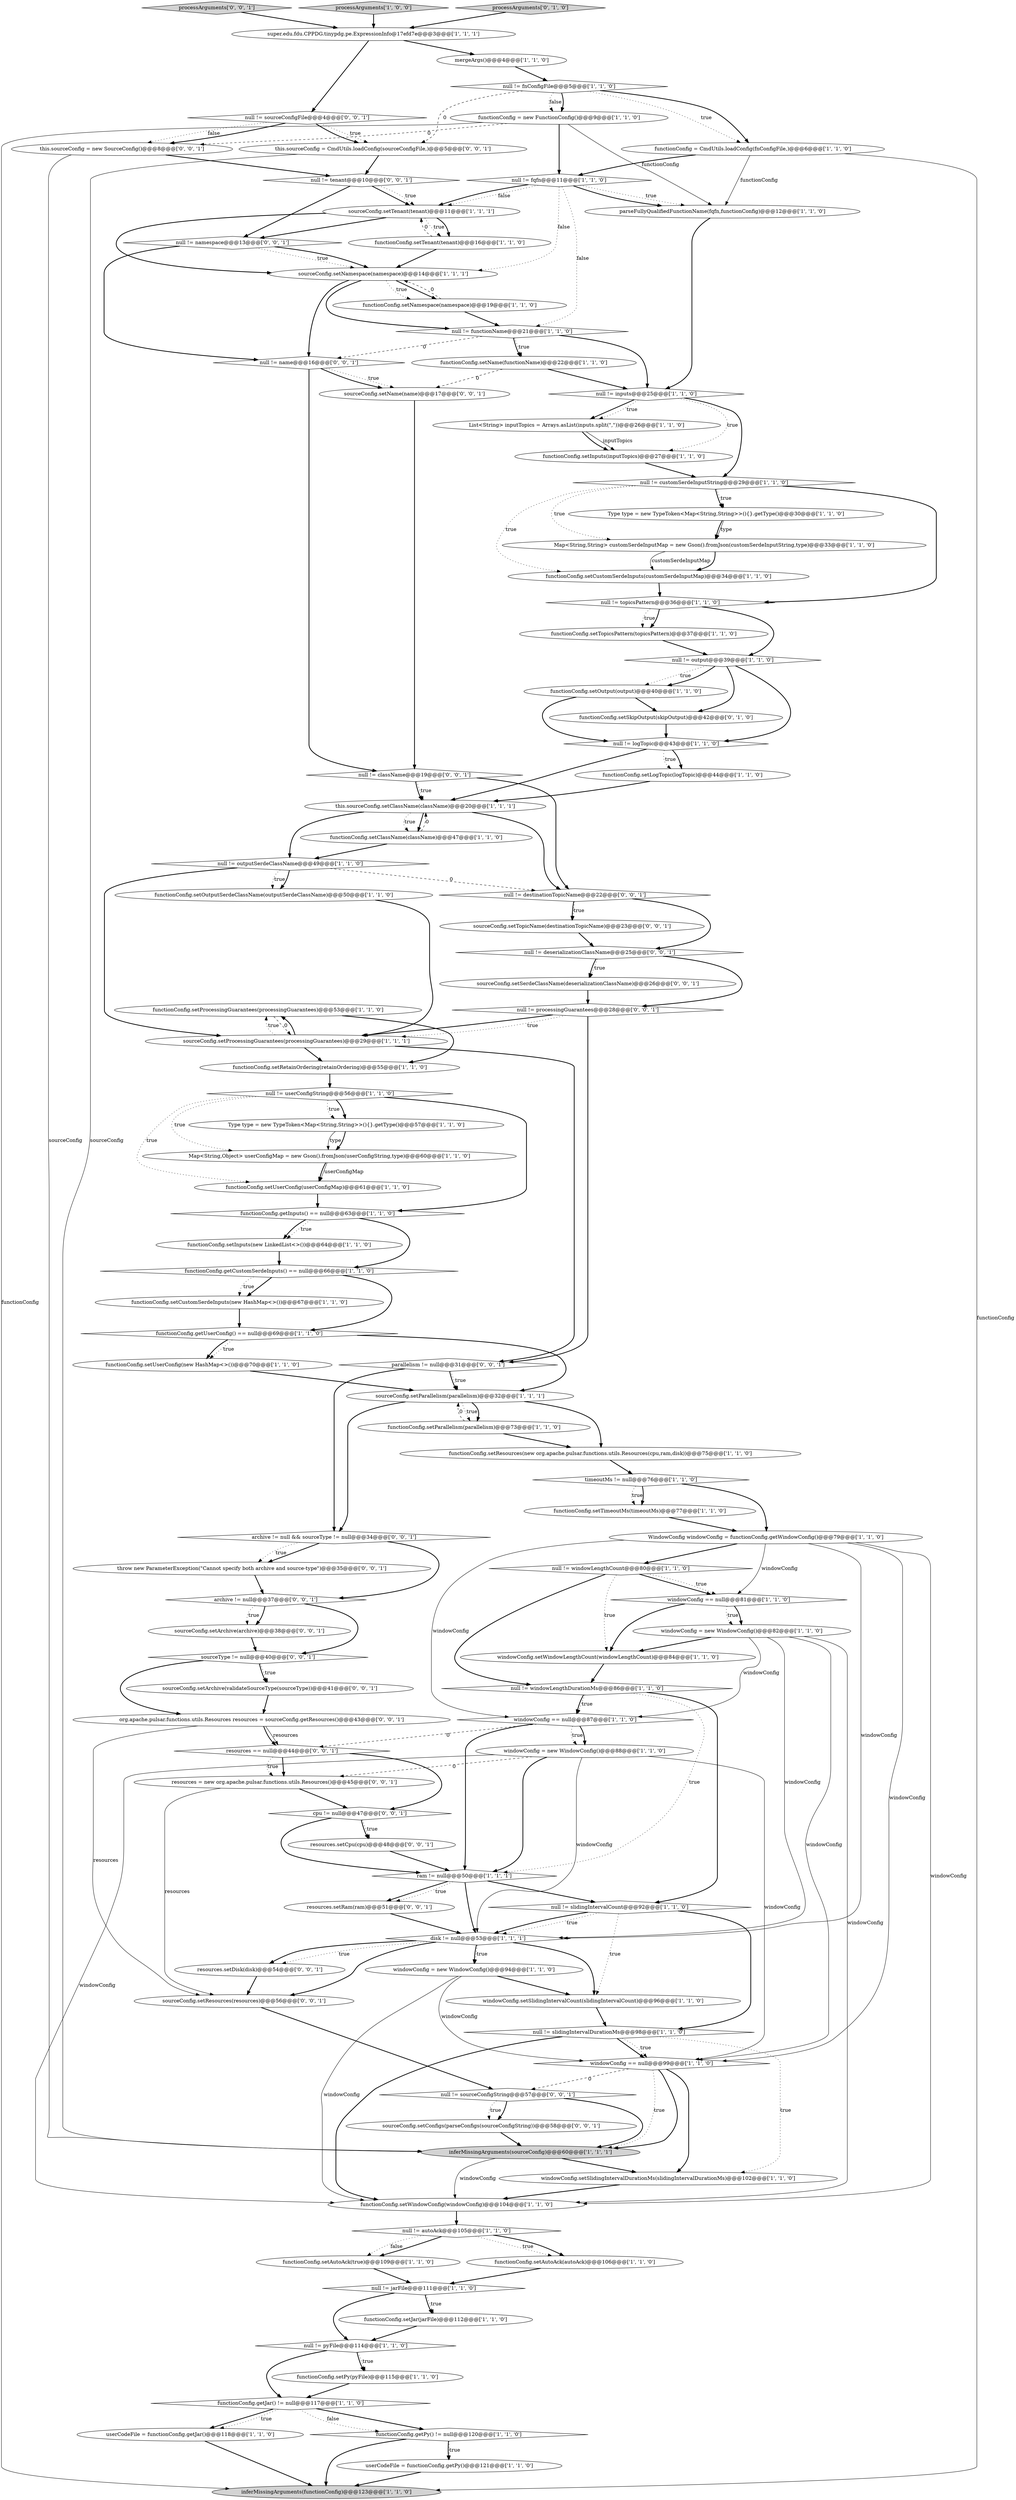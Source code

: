 digraph {
31 [style = filled, label = "inferMissingArguments(functionConfig)@@@123@@@['1', '1', '0']", fillcolor = lightgray, shape = ellipse image = "AAA0AAABBB1BBB"];
78 [style = filled, label = "null != windowLengthCount@@@80@@@['1', '1', '0']", fillcolor = white, shape = diamond image = "AAA0AAABBB1BBB"];
63 [style = filled, label = "windowConfig.setWindowLengthCount(windowLengthCount)@@@84@@@['1', '1', '0']", fillcolor = white, shape = ellipse image = "AAA0AAABBB1BBB"];
42 [style = filled, label = "null != functionName@@@21@@@['1', '1', '0']", fillcolor = white, shape = diamond image = "AAA0AAABBB1BBB"];
66 [style = filled, label = "super.edu.fdu.CPPDG.tinypdg.pe.ExpressionInfo@17efd7e@@@3@@@['1', '1', '1']", fillcolor = white, shape = ellipse image = "AAA0AAABBB1BBB"];
28 [style = filled, label = "parseFullyQualifiedFunctionName(fqfn,functionConfig)@@@12@@@['1', '1', '0']", fillcolor = white, shape = ellipse image = "AAA0AAABBB1BBB"];
26 [style = filled, label = "functionConfig.getCustomSerdeInputs() == null@@@66@@@['1', '1', '0']", fillcolor = white, shape = diamond image = "AAA0AAABBB1BBB"];
90 [style = filled, label = "resources.setCpu(cpu)@@@48@@@['0', '0', '1']", fillcolor = white, shape = ellipse image = "AAA0AAABBB3BBB"];
102 [style = filled, label = "sourceConfig.setName(name)@@@17@@@['0', '0', '1']", fillcolor = white, shape = ellipse image = "AAA0AAABBB3BBB"];
94 [style = filled, label = "null != sourceConfigFile@@@4@@@['0', '0', '1']", fillcolor = white, shape = diamond image = "AAA0AAABBB3BBB"];
6 [style = filled, label = "functionConfig.getInputs() == null@@@63@@@['1', '1', '0']", fillcolor = white, shape = diamond image = "AAA0AAABBB1BBB"];
65 [style = filled, label = "Type type = new TypeToken<Map<String,String>>(){}.getType()@@@30@@@['1', '1', '0']", fillcolor = white, shape = ellipse image = "AAA0AAABBB1BBB"];
106 [style = filled, label = "sourceConfig.setSerdeClassName(deserializationClassName)@@@26@@@['0', '0', '1']", fillcolor = white, shape = ellipse image = "AAA0AAABBB3BBB"];
64 [style = filled, label = "disk != null@@@53@@@['1', '1', '1']", fillcolor = white, shape = diamond image = "AAA0AAABBB1BBB"];
3 [style = filled, label = "functionConfig.setResources(new org.apache.pulsar.functions.utils.Resources(cpu,ram,disk))@@@75@@@['1', '1', '0']", fillcolor = white, shape = ellipse image = "AAA0AAABBB1BBB"];
85 [style = filled, label = "resources == null@@@44@@@['0', '0', '1']", fillcolor = white, shape = diamond image = "AAA0AAABBB3BBB"];
95 [style = filled, label = "sourceType != null@@@40@@@['0', '0', '1']", fillcolor = white, shape = diamond image = "AAA0AAABBB3BBB"];
60 [style = filled, label = "functionConfig.setTimeoutMs(timeoutMs)@@@77@@@['1', '1', '0']", fillcolor = white, shape = ellipse image = "AAA0AAABBB1BBB"];
16 [style = filled, label = "ram != null@@@50@@@['1', '1', '1']", fillcolor = white, shape = diamond image = "AAA0AAABBB1BBB"];
97 [style = filled, label = "null != sourceConfigString@@@57@@@['0', '0', '1']", fillcolor = white, shape = diamond image = "AAA0AAABBB3BBB"];
30 [style = filled, label = "functionConfig.setRetainOrdering(retainOrdering)@@@55@@@['1', '1', '0']", fillcolor = white, shape = ellipse image = "AAA0AAABBB1BBB"];
105 [style = filled, label = "resources.setDisk(disk)@@@54@@@['0', '0', '1']", fillcolor = white, shape = ellipse image = "AAA0AAABBB3BBB"];
33 [style = filled, label = "functionConfig.getJar() != null@@@117@@@['1', '1', '0']", fillcolor = white, shape = diamond image = "AAA0AAABBB1BBB"];
57 [style = filled, label = "WindowConfig windowConfig = functionConfig.getWindowConfig()@@@79@@@['1', '1', '0']", fillcolor = white, shape = ellipse image = "AAA0AAABBB1BBB"];
10 [style = filled, label = "functionConfig.setParallelism(parallelism)@@@73@@@['1', '1', '0']", fillcolor = white, shape = ellipse image = "AAA0AAABBB1BBB"];
70 [style = filled, label = "null != slidingIntervalDurationMs@@@98@@@['1', '1', '0']", fillcolor = white, shape = diamond image = "AAA0AAABBB1BBB"];
73 [style = filled, label = "inferMissingArguments(sourceConfig)@@@60@@@['1', '1', '1']", fillcolor = lightgray, shape = ellipse image = "AAA0AAABBB1BBB"];
88 [style = filled, label = "processArguments['0', '0', '1']", fillcolor = lightgray, shape = diamond image = "AAA0AAABBB3BBB"];
40 [style = filled, label = "windowConfig == null@@@81@@@['1', '1', '0']", fillcolor = white, shape = diamond image = "AAA0AAABBB1BBB"];
99 [style = filled, label = "archive != null && sourceType != null@@@34@@@['0', '0', '1']", fillcolor = white, shape = diamond image = "AAA0AAABBB3BBB"];
82 [style = filled, label = "org.apache.pulsar.functions.utils.Resources resources = sourceConfig.getResources()@@@43@@@['0', '0', '1']", fillcolor = white, shape = ellipse image = "AAA0AAABBB3BBB"];
8 [style = filled, label = "functionConfig.getUserConfig() == null@@@69@@@['1', '1', '0']", fillcolor = white, shape = diamond image = "AAA0AAABBB1BBB"];
35 [style = filled, label = "functionConfig.setInputs(new LinkedList<>())@@@64@@@['1', '1', '0']", fillcolor = white, shape = ellipse image = "AAA0AAABBB1BBB"];
72 [style = filled, label = "Map<String,String> customSerdeInputMap = new Gson().fromJson(customSerdeInputString,type)@@@33@@@['1', '1', '0']", fillcolor = white, shape = ellipse image = "AAA0AAABBB1BBB"];
55 [style = filled, label = "functionConfig.setProcessingGuarantees(processingGuarantees)@@@53@@@['1', '1', '0']", fillcolor = white, shape = ellipse image = "AAA0AAABBB1BBB"];
39 [style = filled, label = "mergeArgs()@@@4@@@['1', '1', '0']", fillcolor = white, shape = ellipse image = "AAA0AAABBB1BBB"];
81 [style = filled, label = "null != processingGuarantees@@@28@@@['0', '0', '1']", fillcolor = white, shape = diamond image = "AAA0AAABBB3BBB"];
100 [style = filled, label = "null != className@@@19@@@['0', '0', '1']", fillcolor = white, shape = diamond image = "AAA0AAABBB3BBB"];
84 [style = filled, label = "null != name@@@16@@@['0', '0', '1']", fillcolor = white, shape = diamond image = "AAA0AAABBB3BBB"];
0 [style = filled, label = "functionConfig.setInputs(inputTopics)@@@27@@@['1', '1', '0']", fillcolor = white, shape = ellipse image = "AAA0AAABBB1BBB"];
50 [style = filled, label = "windowConfig.setSlidingIntervalDurationMs(slidingIntervalDurationMs)@@@102@@@['1', '1', '0']", fillcolor = white, shape = ellipse image = "AAA0AAABBB1BBB"];
61 [style = filled, label = "processArguments['1', '0', '0']", fillcolor = lightgray, shape = diamond image = "AAA0AAABBB1BBB"];
68 [style = filled, label = "functionConfig.setOutputSerdeClassName(outputSerdeClassName)@@@50@@@['1', '1', '0']", fillcolor = white, shape = ellipse image = "AAA0AAABBB1BBB"];
77 [style = filled, label = "functionConfig.setOutput(output)@@@40@@@['1', '1', '0']", fillcolor = white, shape = ellipse image = "AAA0AAABBB1BBB"];
46 [style = filled, label = "functionConfig.setName(functionName)@@@22@@@['1', '1', '0']", fillcolor = white, shape = ellipse image = "AAA0AAABBB1BBB"];
1 [style = filled, label = "functionConfig.setCustomSerdeInputs(new HashMap<>())@@@67@@@['1', '1', '0']", fillcolor = white, shape = ellipse image = "AAA0AAABBB1BBB"];
11 [style = filled, label = "null != outputSerdeClassName@@@49@@@['1', '1', '0']", fillcolor = white, shape = diamond image = "AAA0AAABBB1BBB"];
108 [style = filled, label = "sourceConfig.setArchive(archive)@@@38@@@['0', '0', '1']", fillcolor = white, shape = ellipse image = "AAA0AAABBB3BBB"];
38 [style = filled, label = "windowConfig = new WindowConfig()@@@94@@@['1', '1', '0']", fillcolor = white, shape = ellipse image = "AAA0AAABBB1BBB"];
21 [style = filled, label = "functionConfig.setLogTopic(logTopic)@@@44@@@['1', '1', '0']", fillcolor = white, shape = ellipse image = "AAA0AAABBB1BBB"];
52 [style = filled, label = "functionConfig.setNamespace(namespace)@@@19@@@['1', '1', '0']", fillcolor = white, shape = ellipse image = "AAA0AAABBB1BBB"];
53 [style = filled, label = "null != slidingIntervalCount@@@92@@@['1', '1', '0']", fillcolor = white, shape = diamond image = "AAA0AAABBB1BBB"];
49 [style = filled, label = "null != fqfn@@@11@@@['1', '1', '0']", fillcolor = white, shape = diamond image = "AAA0AAABBB1BBB"];
36 [style = filled, label = "functionConfig.setUserConfig(new HashMap<>())@@@70@@@['1', '1', '0']", fillcolor = white, shape = ellipse image = "AAA0AAABBB1BBB"];
87 [style = filled, label = "sourceConfig.setTopicName(destinationTopicName)@@@23@@@['0', '0', '1']", fillcolor = white, shape = ellipse image = "AAA0AAABBB3BBB"];
96 [style = filled, label = "null != namespace@@@13@@@['0', '0', '1']", fillcolor = white, shape = diamond image = "AAA0AAABBB3BBB"];
98 [style = filled, label = "null != tenant@@@10@@@['0', '0', '1']", fillcolor = white, shape = diamond image = "AAA0AAABBB3BBB"];
43 [style = filled, label = "userCodeFile = functionConfig.getPy()@@@121@@@['1', '1', '0']", fillcolor = white, shape = ellipse image = "AAA0AAABBB1BBB"];
12 [style = filled, label = "functionConfig.setJar(jarFile)@@@112@@@['1', '1', '0']", fillcolor = white, shape = ellipse image = "AAA0AAABBB1BBB"];
23 [style = filled, label = "null != inputs@@@25@@@['1', '1', '0']", fillcolor = white, shape = diamond image = "AAA0AAABBB1BBB"];
13 [style = filled, label = "Map<String,Object> userConfigMap = new Gson().fromJson(userConfigString,type)@@@60@@@['1', '1', '0']", fillcolor = white, shape = ellipse image = "AAA0AAABBB1BBB"];
103 [style = filled, label = "null != deserializationClassName@@@25@@@['0', '0', '1']", fillcolor = white, shape = diamond image = "AAA0AAABBB3BBB"];
67 [style = filled, label = "timeoutMs != null@@@76@@@['1', '1', '0']", fillcolor = white, shape = diamond image = "AAA0AAABBB1BBB"];
92 [style = filled, label = "null != destinationTopicName@@@22@@@['0', '0', '1']", fillcolor = white, shape = diamond image = "AAA0AAABBB3BBB"];
17 [style = filled, label = "userCodeFile = functionConfig.getJar()@@@118@@@['1', '1', '0']", fillcolor = white, shape = ellipse image = "AAA0AAABBB1BBB"];
74 [style = filled, label = "null != fnConfigFile@@@5@@@['1', '1', '0']", fillcolor = white, shape = diamond image = "AAA0AAABBB1BBB"];
20 [style = filled, label = "Type type = new TypeToken<Map<String,String>>(){}.getType()@@@57@@@['1', '1', '0']", fillcolor = white, shape = ellipse image = "AAA0AAABBB1BBB"];
107 [style = filled, label = "this.sourceConfig = CmdUtils.loadConfig(sourceConfigFile,)@@@5@@@['0', '0', '1']", fillcolor = white, shape = ellipse image = "AAA0AAABBB3BBB"];
48 [style = filled, label = "functionConfig.setCustomSerdeInputs(customSerdeInputMap)@@@34@@@['1', '1', '0']", fillcolor = white, shape = ellipse image = "AAA0AAABBB1BBB"];
54 [style = filled, label = "functionConfig = CmdUtils.loadConfig(fnConfigFile,)@@@6@@@['1', '1', '0']", fillcolor = white, shape = ellipse image = "AAA0AAABBB1BBB"];
83 [style = filled, label = "this.sourceConfig = new SourceConfig()@@@8@@@['0', '0', '1']", fillcolor = white, shape = ellipse image = "AAA0AAABBB3BBB"];
15 [style = filled, label = "functionConfig.setTopicsPattern(topicsPattern)@@@37@@@['1', '1', '0']", fillcolor = white, shape = ellipse image = "AAA0AAABBB1BBB"];
93 [style = filled, label = "sourceConfig.setResources(resources)@@@56@@@['0', '0', '1']", fillcolor = white, shape = ellipse image = "AAA0AAABBB3BBB"];
58 [style = filled, label = "null != autoAck@@@105@@@['1', '1', '0']", fillcolor = white, shape = diamond image = "AAA0AAABBB1BBB"];
24 [style = filled, label = "functionConfig.setClassName(className)@@@47@@@['1', '1', '0']", fillcolor = white, shape = ellipse image = "AAA0AAABBB1BBB"];
18 [style = filled, label = "this.sourceConfig.setClassName(className)@@@20@@@['1', '1', '1']", fillcolor = white, shape = ellipse image = "AAA0AAABBB1BBB"];
69 [style = filled, label = "functionConfig.setAutoAck(autoAck)@@@106@@@['1', '1', '0']", fillcolor = white, shape = ellipse image = "AAA0AAABBB1BBB"];
79 [style = filled, label = "functionConfig.setSkipOutput(skipOutput)@@@42@@@['0', '1', '0']", fillcolor = white, shape = ellipse image = "AAA1AAABBB2BBB"];
32 [style = filled, label = "sourceConfig.setProcessingGuarantees(processingGuarantees)@@@29@@@['1', '1', '1']", fillcolor = white, shape = ellipse image = "AAA0AAABBB1BBB"];
104 [style = filled, label = "sourceConfig.setArchive(validateSourceType(sourceType))@@@41@@@['0', '0', '1']", fillcolor = white, shape = ellipse image = "AAA0AAABBB3BBB"];
91 [style = filled, label = "sourceConfig.setConfigs(parseConfigs(sourceConfigString))@@@58@@@['0', '0', '1']", fillcolor = white, shape = ellipse image = "AAA0AAABBB3BBB"];
22 [style = filled, label = "functionConfig.getPy() != null@@@120@@@['1', '1', '0']", fillcolor = white, shape = diamond image = "AAA0AAABBB1BBB"];
5 [style = filled, label = "null != customSerdeInputString@@@29@@@['1', '1', '0']", fillcolor = white, shape = diamond image = "AAA0AAABBB1BBB"];
37 [style = filled, label = "null != topicsPattern@@@36@@@['1', '1', '0']", fillcolor = white, shape = diamond image = "AAA0AAABBB1BBB"];
75 [style = filled, label = "windowConfig.setSlidingIntervalCount(slidingIntervalCount)@@@96@@@['1', '1', '0']", fillcolor = white, shape = ellipse image = "AAA0AAABBB1BBB"];
71 [style = filled, label = "windowConfig = new WindowConfig()@@@88@@@['1', '1', '0']", fillcolor = white, shape = ellipse image = "AAA0AAABBB1BBB"];
25 [style = filled, label = "sourceConfig.setTenant(tenant)@@@11@@@['1', '1', '1']", fillcolor = white, shape = ellipse image = "AAA0AAABBB1BBB"];
101 [style = filled, label = "resources.setRam(ram)@@@51@@@['0', '0', '1']", fillcolor = white, shape = ellipse image = "AAA0AAABBB3BBB"];
80 [style = filled, label = "processArguments['0', '1', '0']", fillcolor = lightgray, shape = diamond image = "AAA0AAABBB2BBB"];
14 [style = filled, label = "functionConfig.setWindowConfig(windowConfig)@@@104@@@['1', '1', '0']", fillcolor = white, shape = ellipse image = "AAA0AAABBB1BBB"];
110 [style = filled, label = "parallelism != null@@@31@@@['0', '0', '1']", fillcolor = white, shape = diamond image = "AAA0AAABBB3BBB"];
45 [style = filled, label = "windowConfig == null@@@99@@@['1', '1', '0']", fillcolor = white, shape = diamond image = "AAA0AAABBB1BBB"];
111 [style = filled, label = "cpu != null@@@47@@@['0', '0', '1']", fillcolor = white, shape = diamond image = "AAA0AAABBB3BBB"];
59 [style = filled, label = "null != pyFile@@@114@@@['1', '1', '0']", fillcolor = white, shape = diamond image = "AAA0AAABBB1BBB"];
7 [style = filled, label = "functionConfig.setPy(pyFile)@@@115@@@['1', '1', '0']", fillcolor = white, shape = ellipse image = "AAA0AAABBB1BBB"];
56 [style = filled, label = "List<String> inputTopics = Arrays.asList(inputs.split(\",\"))@@@26@@@['1', '1', '0']", fillcolor = white, shape = ellipse image = "AAA0AAABBB1BBB"];
27 [style = filled, label = "sourceConfig.setParallelism(parallelism)@@@32@@@['1', '1', '1']", fillcolor = white, shape = ellipse image = "AAA0AAABBB1BBB"];
89 [style = filled, label = "archive != null@@@37@@@['0', '0', '1']", fillcolor = white, shape = diamond image = "AAA0AAABBB3BBB"];
51 [style = filled, label = "functionConfig.setTenant(tenant)@@@16@@@['1', '1', '0']", fillcolor = white, shape = ellipse image = "AAA0AAABBB1BBB"];
47 [style = filled, label = "null != userConfigString@@@56@@@['1', '1', '0']", fillcolor = white, shape = diamond image = "AAA0AAABBB1BBB"];
76 [style = filled, label = "windowConfig == null@@@87@@@['1', '1', '0']", fillcolor = white, shape = diamond image = "AAA0AAABBB1BBB"];
34 [style = filled, label = "null != windowLengthDurationMs@@@86@@@['1', '1', '0']", fillcolor = white, shape = diamond image = "AAA0AAABBB1BBB"];
86 [style = filled, label = "resources = new org.apache.pulsar.functions.utils.Resources()@@@45@@@['0', '0', '1']", fillcolor = white, shape = ellipse image = "AAA0AAABBB3BBB"];
29 [style = filled, label = "null != logTopic@@@43@@@['1', '1', '0']", fillcolor = white, shape = diamond image = "AAA0AAABBB1BBB"];
44 [style = filled, label = "functionConfig = new FunctionConfig()@@@9@@@['1', '1', '0']", fillcolor = white, shape = ellipse image = "AAA0AAABBB1BBB"];
2 [style = filled, label = "null != jarFile@@@111@@@['1', '1', '0']", fillcolor = white, shape = diamond image = "AAA0AAABBB1BBB"];
41 [style = filled, label = "windowConfig = new WindowConfig()@@@82@@@['1', '1', '0']", fillcolor = white, shape = ellipse image = "AAA0AAABBB1BBB"];
9 [style = filled, label = "functionConfig.setUserConfig(userConfigMap)@@@61@@@['1', '1', '0']", fillcolor = white, shape = ellipse image = "AAA0AAABBB1BBB"];
62 [style = filled, label = "sourceConfig.setNamespace(namespace)@@@14@@@['1', '1', '1']", fillcolor = white, shape = ellipse image = "AAA0AAABBB1BBB"];
4 [style = filled, label = "functionConfig.setAutoAck(true)@@@109@@@['1', '1', '0']", fillcolor = white, shape = ellipse image = "AAA0AAABBB1BBB"];
109 [style = filled, label = "throw new ParameterException(\"Cannot specify both archive and source-type\")@@@35@@@['0', '0', '1']", fillcolor = white, shape = ellipse image = "AAA0AAABBB3BBB"];
19 [style = filled, label = "null != output@@@39@@@['1', '1', '0']", fillcolor = white, shape = diamond image = "AAA0AAABBB1BBB"];
103->81 [style = bold, label=""];
33->22 [style = dotted, label="false"];
13->9 [style = solid, label="userConfigMap"];
76->16 [style = bold, label=""];
74->54 [style = dotted, label="true"];
6->35 [style = dotted, label="true"];
85->86 [style = dotted, label="true"];
64->93 [style = bold, label=""];
5->65 [style = bold, label=""];
95->104 [style = dotted, label="true"];
49->28 [style = dotted, label="true"];
53->70 [style = bold, label=""];
99->109 [style = bold, label=""];
64->105 [style = bold, label=""];
70->50 [style = dotted, label="true"];
19->79 [style = bold, label=""];
65->72 [style = solid, label="type"];
94->107 [style = dotted, label="true"];
89->108 [style = bold, label=""];
33->17 [style = bold, label=""];
3->67 [style = bold, label=""];
22->31 [style = bold, label=""];
39->74 [style = bold, label=""];
55->32 [style = dashed, label="0"];
11->92 [style = dashed, label="0"];
58->4 [style = dotted, label="false"];
10->3 [style = bold, label=""];
4->2 [style = bold, label=""];
66->39 [style = bold, label=""];
25->96 [style = bold, label=""];
32->110 [style = bold, label=""];
94->83 [style = dotted, label="false"];
45->73 [style = bold, label=""];
54->28 [style = solid, label="functionConfig"];
37->19 [style = bold, label=""];
19->29 [style = bold, label=""];
2->59 [style = bold, label=""];
66->94 [style = bold, label=""];
76->71 [style = dotted, label="true"];
23->0 [style = dotted, label="true"];
32->55 [style = bold, label=""];
33->17 [style = dotted, label="true"];
21->18 [style = bold, label=""];
14->58 [style = bold, label=""];
92->87 [style = dotted, label="true"];
44->31 [style = solid, label="functionConfig"];
44->83 [style = dashed, label="0"];
44->49 [style = bold, label=""];
18->24 [style = dotted, label="true"];
49->25 [style = dotted, label="false"];
71->14 [style = solid, label="windowConfig"];
50->14 [style = bold, label=""];
41->64 [style = solid, label="windowConfig"];
84->102 [style = dotted, label="true"];
49->28 [style = bold, label=""];
47->20 [style = bold, label=""];
8->36 [style = dotted, label="true"];
13->9 [style = bold, label=""];
87->103 [style = bold, label=""];
53->64 [style = dotted, label="true"];
89->108 [style = dotted, label="true"];
106->81 [style = bold, label=""];
23->56 [style = bold, label=""];
35->26 [style = bold, label=""];
97->73 [style = bold, label=""];
57->45 [style = solid, label="windowConfig"];
18->92 [style = bold, label=""];
5->48 [style = dotted, label="true"];
98->25 [style = bold, label=""];
109->89 [style = bold, label=""];
57->64 [style = solid, label="windowConfig"];
29->21 [style = bold, label=""];
111->16 [style = bold, label=""];
107->98 [style = bold, label=""];
49->42 [style = dotted, label="false"];
25->51 [style = dotted, label="true"];
98->25 [style = dotted, label="true"];
93->97 [style = bold, label=""];
96->62 [style = dotted, label="true"];
103->106 [style = dotted, label="true"];
111->90 [style = bold, label=""];
41->14 [style = solid, label="windowConfig"];
80->66 [style = bold, label=""];
11->68 [style = dotted, label="true"];
75->70 [style = bold, label=""];
62->84 [style = bold, label=""];
1->8 [style = bold, label=""];
23->56 [style = dotted, label="true"];
64->105 [style = dotted, label="true"];
15->19 [style = bold, label=""];
24->11 [style = bold, label=""];
108->95 [style = bold, label=""];
59->7 [style = bold, label=""];
38->14 [style = solid, label="windowConfig"];
34->53 [style = bold, label=""];
56->0 [style = solid, label="inputTopics"];
40->41 [style = dotted, label="true"];
16->53 [style = bold, label=""];
11->32 [style = bold, label=""];
8->27 [style = bold, label=""];
5->37 [style = bold, label=""];
110->27 [style = dotted, label="true"];
62->52 [style = dotted, label="true"];
24->18 [style = dashed, label="0"];
16->101 [style = bold, label=""];
83->73 [style = solid, label="sourceConfig"];
70->45 [style = bold, label=""];
60->57 [style = bold, label=""];
104->82 [style = bold, label=""];
11->68 [style = bold, label=""];
58->69 [style = dotted, label="true"];
26->1 [style = bold, label=""];
83->98 [style = bold, label=""];
82->85 [style = solid, label="resources"];
23->5 [style = bold, label=""];
22->43 [style = bold, label=""];
2->12 [style = dotted, label="true"];
49->62 [style = dotted, label="false"];
32->55 [style = dotted, label="true"];
54->31 [style = solid, label="functionConfig"];
67->60 [style = dotted, label="true"];
46->102 [style = dashed, label="0"];
65->72 [style = bold, label=""];
97->91 [style = bold, label=""];
78->63 [style = dotted, label="true"];
37->15 [style = dotted, label="true"];
19->77 [style = dotted, label="true"];
34->16 [style = dotted, label="true"];
12->59 [style = bold, label=""];
111->90 [style = dotted, label="true"];
82->93 [style = solid, label="resources"];
27->10 [style = dotted, label="true"];
38->75 [style = bold, label=""];
92->103 [style = bold, label=""];
91->73 [style = bold, label=""];
30->47 [style = bold, label=""];
59->7 [style = dotted, label="true"];
79->29 [style = bold, label=""];
26->8 [style = bold, label=""];
8->36 [style = bold, label=""];
57->40 [style = solid, label="windowConfig"];
7->33 [style = bold, label=""];
74->54 [style = bold, label=""];
110->27 [style = bold, label=""];
77->79 [style = bold, label=""];
42->23 [style = bold, label=""];
103->106 [style = bold, label=""];
47->20 [style = dotted, label="true"];
42->84 [style = dashed, label="0"];
6->26 [style = bold, label=""];
56->0 [style = bold, label=""];
47->6 [style = bold, label=""];
84->102 [style = bold, label=""];
46->23 [style = bold, label=""];
47->13 [style = dotted, label="true"];
41->63 [style = bold, label=""];
28->23 [style = bold, label=""];
67->57 [style = bold, label=""];
78->34 [style = bold, label=""];
41->45 [style = solid, label="windowConfig"];
70->45 [style = dotted, label="true"];
20->13 [style = solid, label="type"];
62->42 [style = bold, label=""];
81->32 [style = dotted, label="true"];
9->6 [style = bold, label=""];
78->40 [style = bold, label=""];
42->46 [style = dotted, label="true"];
48->37 [style = bold, label=""];
20->13 [style = bold, label=""];
64->75 [style = bold, label=""];
40->41 [style = bold, label=""];
59->33 [style = bold, label=""];
70->14 [style = bold, label=""];
101->64 [style = bold, label=""];
92->87 [style = bold, label=""];
61->66 [style = bold, label=""];
76->71 [style = bold, label=""];
74->107 [style = dashed, label="0"];
76->85 [style = dashed, label="0"];
100->18 [style = bold, label=""];
82->85 [style = bold, label=""];
85->111 [style = bold, label=""];
99->89 [style = bold, label=""];
94->83 [style = bold, label=""];
62->52 [style = bold, label=""];
88->66 [style = bold, label=""];
53->75 [style = dotted, label="true"];
107->73 [style = solid, label="sourceConfig"];
73->50 [style = bold, label=""];
37->15 [style = bold, label=""];
95->82 [style = bold, label=""];
97->91 [style = dotted, label="true"];
44->28 [style = solid, label="functionConfig"];
29->18 [style = bold, label=""];
45->50 [style = bold, label=""];
89->95 [style = bold, label=""];
71->45 [style = solid, label="windowConfig"];
29->21 [style = dotted, label="true"];
34->76 [style = bold, label=""];
72->48 [style = bold, label=""];
16->101 [style = dotted, label="true"];
95->104 [style = bold, label=""];
86->93 [style = solid, label="resources"];
18->11 [style = bold, label=""];
52->62 [style = dashed, label="0"];
25->51 [style = bold, label=""];
52->42 [style = bold, label=""];
71->16 [style = bold, label=""];
74->44 [style = bold, label=""];
96->84 [style = bold, label=""];
100->18 [style = dotted, label="true"];
16->64 [style = bold, label=""];
49->25 [style = bold, label=""];
17->31 [style = bold, label=""];
54->49 [style = bold, label=""];
27->99 [style = bold, label=""];
36->27 [style = bold, label=""];
25->62 [style = bold, label=""];
19->77 [style = bold, label=""];
43->31 [style = bold, label=""];
98->96 [style = bold, label=""];
81->32 [style = bold, label=""];
45->73 [style = dotted, label="true"];
67->60 [style = bold, label=""];
81->110 [style = bold, label=""];
22->43 [style = dotted, label="true"];
27->3 [style = bold, label=""];
18->24 [style = bold, label=""];
64->38 [style = bold, label=""];
5->65 [style = dotted, label="true"];
102->100 [style = bold, label=""];
38->45 [style = solid, label="windowConfig"];
58->69 [style = bold, label=""];
68->32 [style = bold, label=""];
51->62 [style = bold, label=""];
41->76 [style = solid, label="windowConfig"];
72->48 [style = solid, label="customSerdeInputMap"];
5->72 [style = dotted, label="true"];
53->64 [style = bold, label=""];
63->34 [style = bold, label=""];
57->14 [style = solid, label="windowConfig"];
34->76 [style = dotted, label="true"];
45->97 [style = dashed, label="0"];
26->1 [style = dotted, label="true"];
84->100 [style = bold, label=""];
94->107 [style = bold, label=""];
74->44 [style = dotted, label="false"];
69->2 [style = bold, label=""];
47->9 [style = dotted, label="true"];
55->30 [style = bold, label=""];
33->22 [style = bold, label=""];
105->93 [style = bold, label=""];
64->38 [style = dotted, label="true"];
99->109 [style = dotted, label="true"];
27->10 [style = bold, label=""];
10->27 [style = dashed, label="0"];
86->111 [style = bold, label=""];
78->40 [style = dotted, label="true"];
71->86 [style = dashed, label="0"];
42->46 [style = bold, label=""];
57->76 [style = solid, label="windowConfig"];
71->64 [style = solid, label="windowConfig"];
51->25 [style = dashed, label="0"];
40->63 [style = bold, label=""];
73->14 [style = solid, label="windowConfig"];
57->78 [style = bold, label=""];
90->16 [style = bold, label=""];
32->30 [style = bold, label=""];
100->92 [style = bold, label=""];
58->4 [style = bold, label=""];
0->5 [style = bold, label=""];
6->35 [style = bold, label=""];
110->99 [style = bold, label=""];
2->12 [style = bold, label=""];
96->62 [style = bold, label=""];
77->29 [style = bold, label=""];
85->86 [style = bold, label=""];
}

